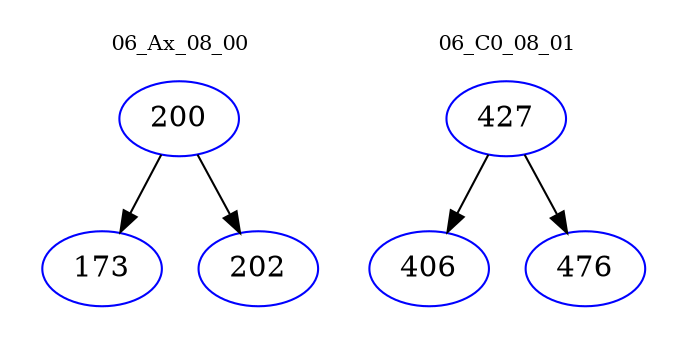 digraph{
subgraph cluster_0 {
color = white
label = "06_Ax_08_00";
fontsize=10;
T0_200 [label="200", color="blue"]
T0_200 -> T0_173 [color="black"]
T0_173 [label="173", color="blue"]
T0_200 -> T0_202 [color="black"]
T0_202 [label="202", color="blue"]
}
subgraph cluster_1 {
color = white
label = "06_C0_08_01";
fontsize=10;
T1_427 [label="427", color="blue"]
T1_427 -> T1_406 [color="black"]
T1_406 [label="406", color="blue"]
T1_427 -> T1_476 [color="black"]
T1_476 [label="476", color="blue"]
}
}
